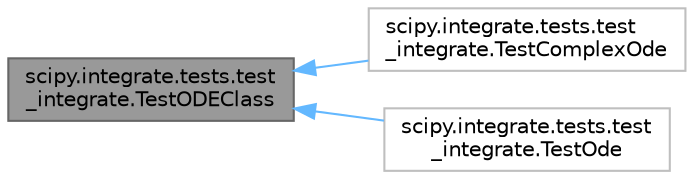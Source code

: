 digraph "scipy.integrate.tests.test_integrate.TestODEClass"
{
 // LATEX_PDF_SIZE
  bgcolor="transparent";
  edge [fontname=Helvetica,fontsize=10,labelfontname=Helvetica,labelfontsize=10];
  node [fontname=Helvetica,fontsize=10,shape=box,height=0.2,width=0.4];
  rankdir="LR";
  Node1 [id="Node000001",label="scipy.integrate.tests.test\l_integrate.TestODEClass",height=0.2,width=0.4,color="gray40", fillcolor="grey60", style="filled", fontcolor="black",tooltip=" "];
  Node1 -> Node2 [id="edge1_Node000001_Node000002",dir="back",color="steelblue1",style="solid",tooltip=" "];
  Node2 [id="Node000002",label="scipy.integrate.tests.test\l_integrate.TestComplexOde",height=0.2,width=0.4,color="grey75", fillcolor="white", style="filled",URL="$d8/dd7/classscipy_1_1integrate_1_1tests_1_1test__integrate_1_1TestComplexOde.html",tooltip=" "];
  Node1 -> Node3 [id="edge2_Node000001_Node000003",dir="back",color="steelblue1",style="solid",tooltip=" "];
  Node3 [id="Node000003",label="scipy.integrate.tests.test\l_integrate.TestOde",height=0.2,width=0.4,color="grey75", fillcolor="white", style="filled",URL="$df/dc1/classscipy_1_1integrate_1_1tests_1_1test__integrate_1_1TestOde.html",tooltip=" "];
}

